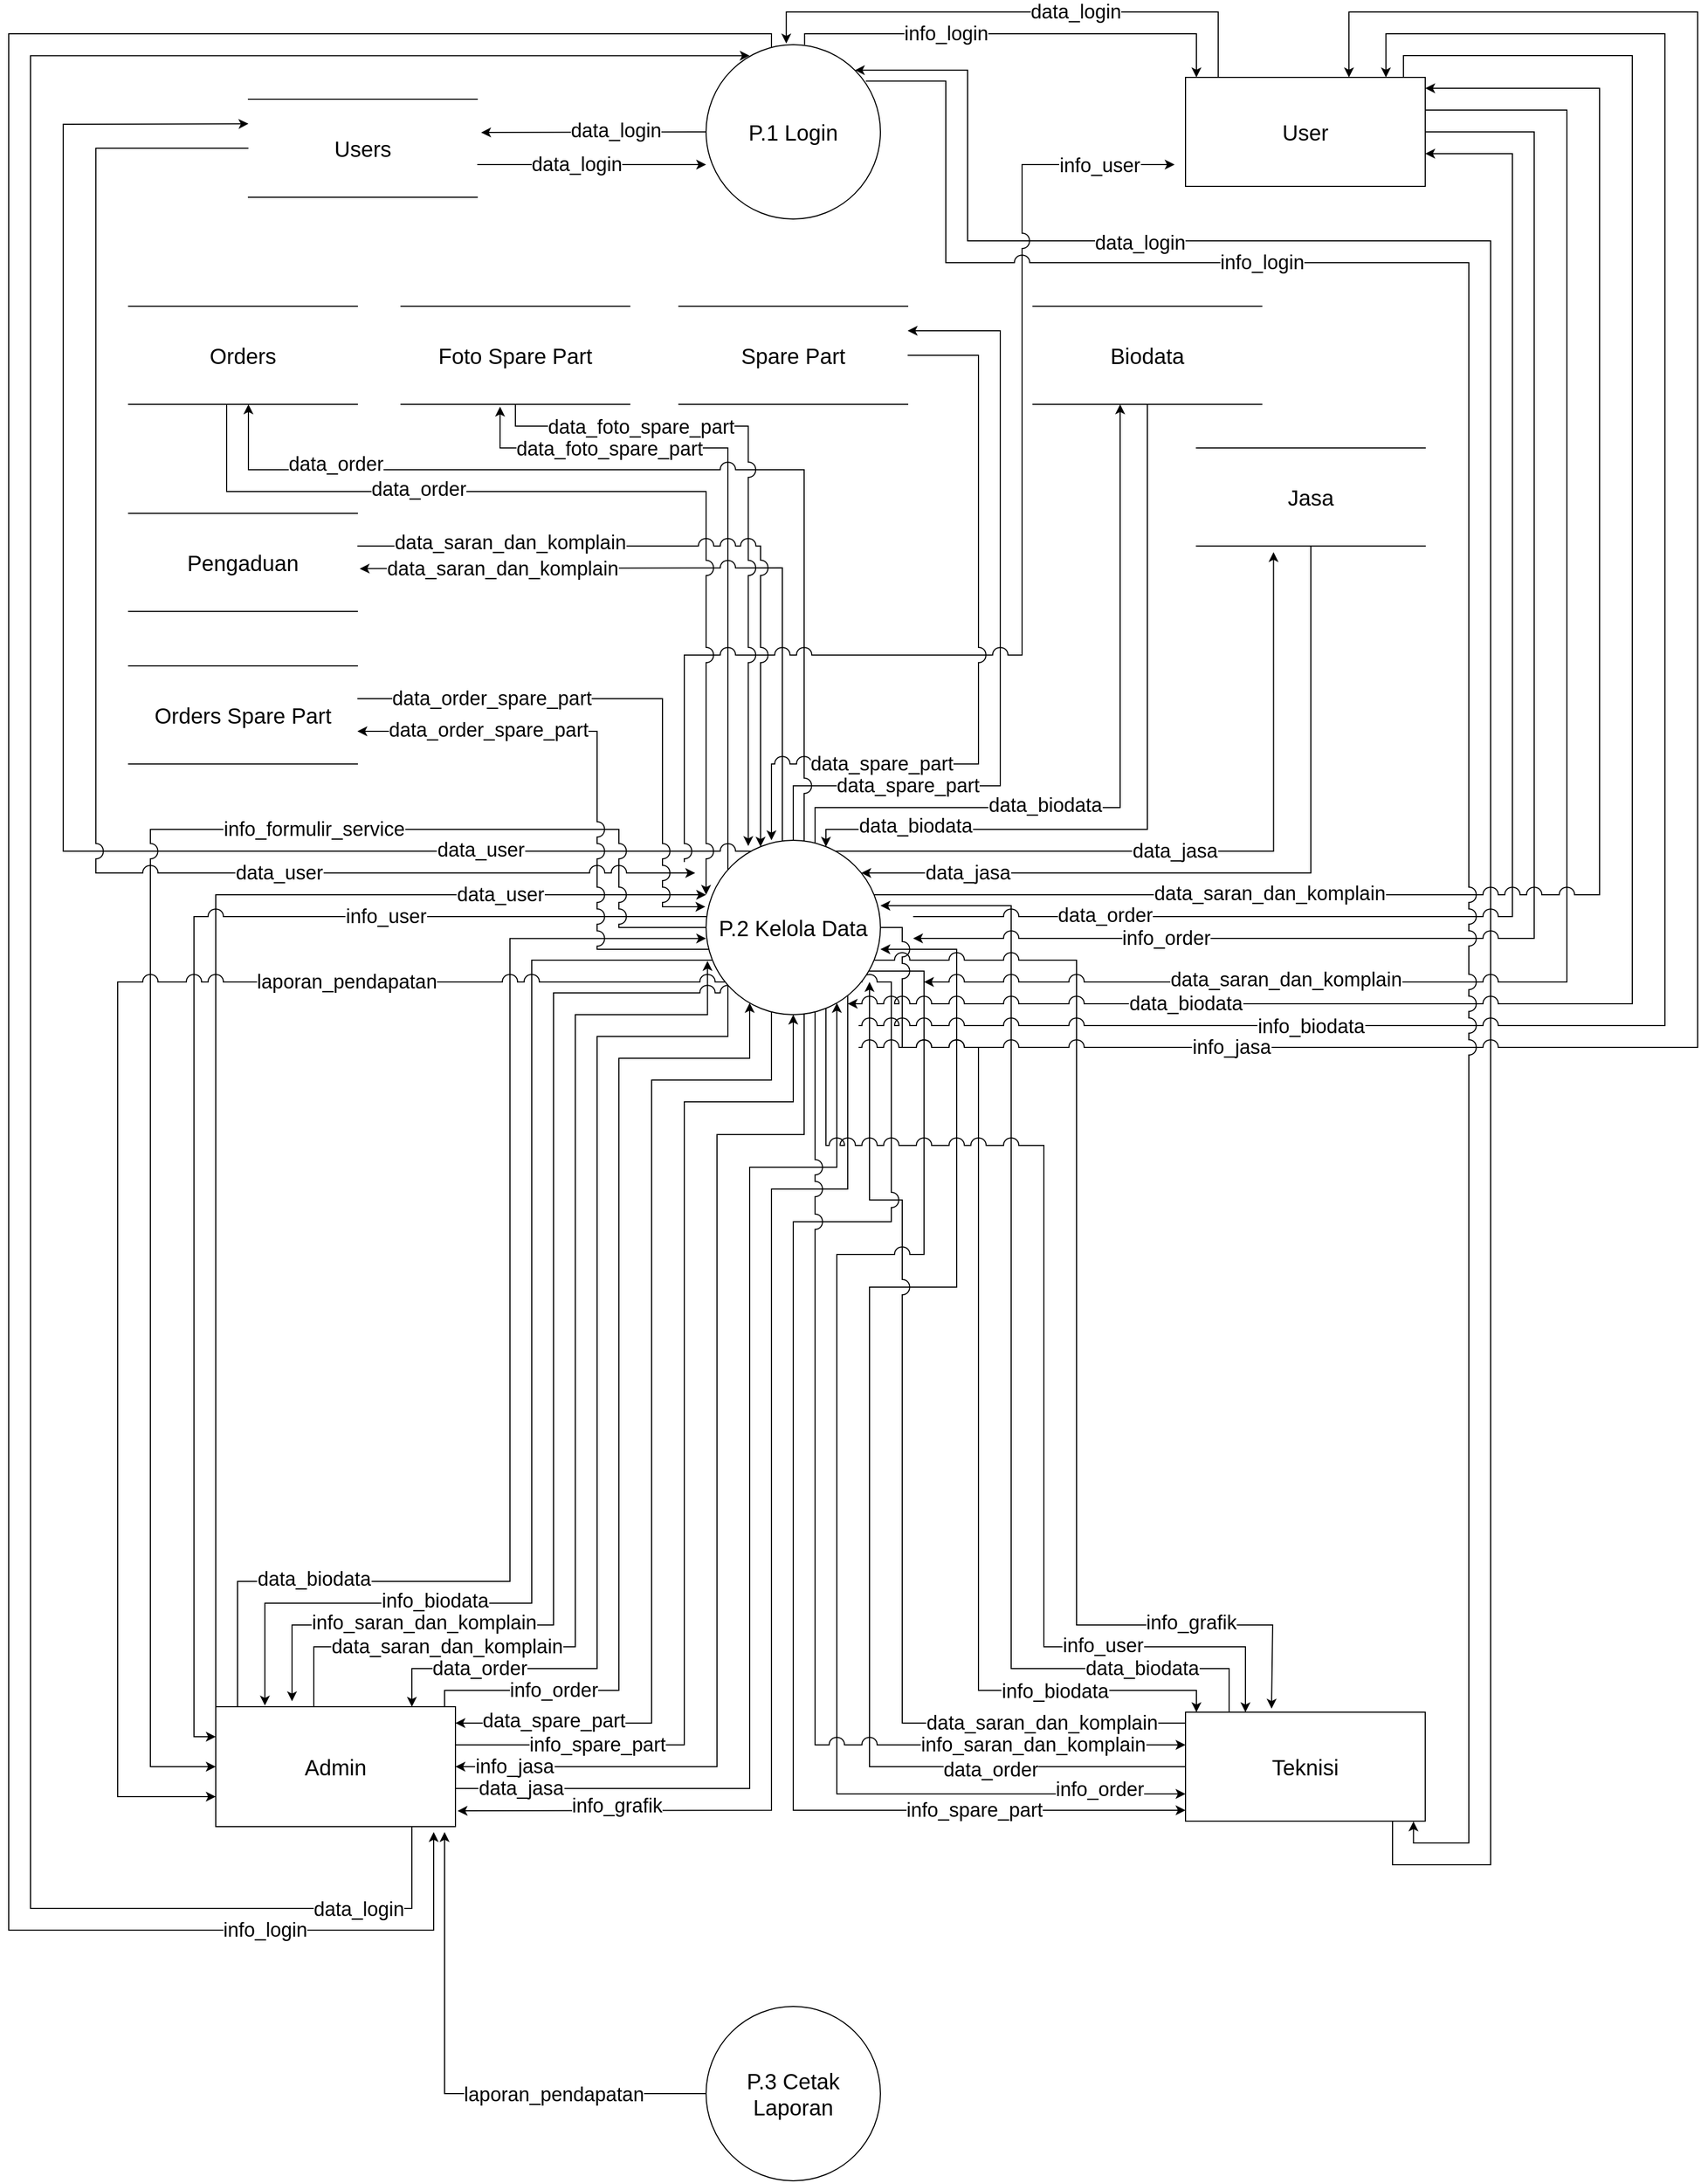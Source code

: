 <mxfile version="14.6.9" type="device"><diagram id="LpCPfl9Yp-NOhLE1TCg2" name="Page-1"><mxGraphModel dx="3695" dy="2300" grid="1" gridSize="10" guides="1" tooltips="1" connect="1" arrows="1" fold="1" page="1" pageScale="1" pageWidth="1100" pageHeight="850" math="0" shadow="0"><root><mxCell id="0"/><mxCell id="1" parent="0"/><mxCell id="sEBRvZ0tX63hVK2njbTQ-18" style="edgeStyle=orthogonalEdgeStyle;rounded=0;orthogonalLoop=1;jettySize=auto;html=1;fontSize=18;entryX=0.25;entryY=0.063;entryDx=0;entryDy=0;entryPerimeter=0;jumpStyle=arc;jumpSize=14;" parent="1" source="sEBRvZ0tX63hVK2njbTQ-1" target="sEBRvZ0tX63hVK2njbTQ-8" edge="1"><mxGeometry relative="1" as="geometry"><mxPoint x="-450" y="10.0" as="targetPoint"/><Array as="points"><mxPoint x="-410" y="1170"/><mxPoint x="-760" y="1170"/><mxPoint x="-760" y="-530"/></Array></mxGeometry></mxCell><mxCell id="sEBRvZ0tX63hVK2njbTQ-19" value="data_login" style="edgeLabel;html=1;align=center;verticalAlign=middle;resizable=0;points=[];fontSize=18;" parent="sEBRvZ0tX63hVK2njbTQ-18" vertex="1" connectable="0"><mxGeometry x="-0.872" y="1" relative="1" as="geometry"><mxPoint x="54" as="offset"/></mxGeometry></mxCell><mxCell id="sEBRvZ0tX63hVK2njbTQ-27" style="edgeStyle=orthogonalEdgeStyle;rounded=0;orthogonalLoop=1;jettySize=auto;html=1;entryX=0.5;entryY=1;entryDx=0;entryDy=0;fontSize=18;jumpStyle=arc;jumpSize=14;" parent="1" source="sEBRvZ0tX63hVK2njbTQ-1" target="sEBRvZ0tX63hVK2njbTQ-7" edge="1"><mxGeometry relative="1" as="geometry"><Array as="points"><mxPoint x="-160" y="1020"/><mxPoint x="-160" y="430"/><mxPoint x="-60" y="430"/></Array></mxGeometry></mxCell><mxCell id="sEBRvZ0tX63hVK2njbTQ-28" value="info_spare_part" style="edgeLabel;html=1;align=center;verticalAlign=middle;resizable=0;points=[];fontSize=18;" parent="sEBRvZ0tX63hVK2njbTQ-27" vertex="1" connectable="0"><mxGeometry x="-0.893" relative="1" as="geometry"><mxPoint x="77" as="offset"/></mxGeometry></mxCell><mxCell id="sEBRvZ0tX63hVK2njbTQ-48" style="edgeStyle=orthogonalEdgeStyle;rounded=0;orthogonalLoop=1;jettySize=auto;html=1;fontSize=18;jumpStyle=arc;jumpSize=14;" parent="1" source="sEBRvZ0tX63hVK2njbTQ-1" target="sEBRvZ0tX63hVK2njbTQ-7" edge="1"><mxGeometry relative="1" as="geometry"><Array as="points"><mxPoint x="-380" y="970"/><mxPoint x="-220" y="970"/><mxPoint x="-220" y="390"/><mxPoint x="-100" y="390"/></Array></mxGeometry></mxCell><mxCell id="sEBRvZ0tX63hVK2njbTQ-49" value="info_order" style="edgeLabel;html=1;align=center;verticalAlign=middle;resizable=0;points=[];fontSize=18;" parent="sEBRvZ0tX63hVK2njbTQ-48" vertex="1" connectable="0"><mxGeometry x="-0.695" y="-1" relative="1" as="geometry"><mxPoint x="-26" y="-1" as="offset"/></mxGeometry></mxCell><mxCell id="sEBRvZ0tX63hVK2njbTQ-51" style="edgeStyle=orthogonalEdgeStyle;rounded=0;orthogonalLoop=1;jettySize=auto;html=1;fontSize=18;jumpStyle=arc;jumpSize=14;" parent="1" source="sEBRvZ0tX63hVK2njbTQ-7" target="sEBRvZ0tX63hVK2njbTQ-1" edge="1"><mxGeometry relative="1" as="geometry"><Array as="points"><mxPoint x="-120" y="370"/><mxPoint x="-240" y="370"/><mxPoint x="-240" y="950"/><mxPoint x="-410" y="950"/></Array></mxGeometry></mxCell><mxCell id="sEBRvZ0tX63hVK2njbTQ-52" value="data_order" style="edgeLabel;html=1;align=center;verticalAlign=middle;resizable=0;points=[];fontSize=18;" parent="sEBRvZ0tX63hVK2njbTQ-51" vertex="1" connectable="0"><mxGeometry x="0.796" relative="1" as="geometry"><mxPoint as="offset"/></mxGeometry></mxCell><mxCell id="sEBRvZ0tX63hVK2njbTQ-58" style="edgeStyle=orthogonalEdgeStyle;rounded=0;sketch=0;jumpStyle=arc;jumpSize=14;orthogonalLoop=1;jettySize=auto;html=1;entryX=0.008;entryY=0.692;entryDx=0;entryDy=0;entryPerimeter=0;fontSize=18;strokeColor=#000000;" parent="1" source="sEBRvZ0tX63hVK2njbTQ-1" target="sEBRvZ0tX63hVK2njbTQ-7" edge="1"><mxGeometry relative="1" as="geometry"><Array as="points"><mxPoint x="-500" y="930"/><mxPoint x="-260" y="930"/><mxPoint x="-260" y="350"/><mxPoint x="-139" y="350"/></Array></mxGeometry></mxCell><mxCell id="sEBRvZ0tX63hVK2njbTQ-59" value="data_saran_dan_komplain" style="edgeLabel;html=1;align=center;verticalAlign=middle;resizable=0;points=[];fontSize=18;" parent="sEBRvZ0tX63hVK2njbTQ-58" vertex="1" connectable="0"><mxGeometry x="-0.81" y="2" relative="1" as="geometry"><mxPoint x="77" y="2" as="offset"/></mxGeometry></mxCell><mxCell id="sEBRvZ0tX63hVK2njbTQ-69" style="edgeStyle=orthogonalEdgeStyle;rounded=0;sketch=0;jumpStyle=arc;jumpSize=14;orthogonalLoop=1;jettySize=auto;html=1;fontSize=18;strokeColor=#000000;entryX=0;entryY=0.563;entryDx=0;entryDy=0;entryPerimeter=0;" parent="1" source="sEBRvZ0tX63hVK2njbTQ-1" target="sEBRvZ0tX63hVK2njbTQ-7" edge="1"><mxGeometry relative="1" as="geometry"><mxPoint x="-180" y="260" as="targetPoint"/><Array as="points"><mxPoint x="-570" y="870"/><mxPoint x="-320" y="870"/><mxPoint x="-320" y="280"/></Array></mxGeometry></mxCell><mxCell id="sEBRvZ0tX63hVK2njbTQ-70" value="data_biodata" style="edgeLabel;html=1;align=center;verticalAlign=middle;resizable=0;points=[];fontSize=18;" parent="sEBRvZ0tX63hVK2njbTQ-69" vertex="1" connectable="0"><mxGeometry x="-0.607" y="2" relative="1" as="geometry"><mxPoint x="-38" as="offset"/></mxGeometry></mxCell><mxCell id="sEBRvZ0tX63hVK2njbTQ-78" style="edgeStyle=orthogonalEdgeStyle;rounded=0;sketch=0;jumpStyle=arc;jumpSize=14;orthogonalLoop=1;jettySize=auto;html=1;fontSize=18;strokeColor=#000000;" parent="1" source="sEBRvZ0tX63hVK2njbTQ-1" edge="1"><mxGeometry relative="1" as="geometry"><mxPoint x="-140" y="240" as="targetPoint"/><Array as="points"><mxPoint x="-590" y="240"/></Array></mxGeometry></mxCell><mxCell id="sEBRvZ0tX63hVK2njbTQ-80" value="data_user" style="edgeLabel;html=1;align=center;verticalAlign=middle;resizable=0;points=[];fontSize=18;" parent="sEBRvZ0tX63hVK2njbTQ-78" vertex="1" connectable="0"><mxGeometry x="0.706" y="-3" relative="1" as="geometry"><mxPoint x="-14" y="-3" as="offset"/></mxGeometry></mxCell><mxCell id="sEBRvZ0tX63hVK2njbTQ-92" style="edgeStyle=orthogonalEdgeStyle;rounded=0;sketch=0;jumpStyle=arc;jumpSize=14;orthogonalLoop=1;jettySize=auto;html=1;fontSize=18;strokeColor=#000000;" parent="1" source="sEBRvZ0tX63hVK2njbTQ-1" target="sEBRvZ0tX63hVK2njbTQ-7" edge="1"><mxGeometry relative="1" as="geometry"><mxPoint x="10" y="370" as="targetPoint"/><Array as="points"><mxPoint x="-100" y="1060"/><mxPoint x="-100" y="490"/><mxPoint x="-20" y="490"/></Array></mxGeometry></mxCell><mxCell id="sEBRvZ0tX63hVK2njbTQ-93" value="data_jasa" style="edgeLabel;html=1;align=center;verticalAlign=middle;resizable=0;points=[];fontSize=18;" parent="sEBRvZ0tX63hVK2njbTQ-92" vertex="1" connectable="0"><mxGeometry x="-0.919" y="-4" relative="1" as="geometry"><mxPoint x="16" y="-4" as="offset"/></mxGeometry></mxCell><mxCell id="sEBRvZ0tX63hVK2njbTQ-1" value="Admin" style="rounded=0;whiteSpace=wrap;html=1;fontSize=20;" parent="1" vertex="1"><mxGeometry x="-590" y="985" width="220" height="110" as="geometry"/></mxCell><mxCell id="sEBRvZ0tX63hVK2njbTQ-20" style="edgeStyle=orthogonalEdgeStyle;rounded=0;orthogonalLoop=1;jettySize=auto;html=1;entryX=1;entryY=0;entryDx=0;entryDy=0;fontSize=18;jumpStyle=arc;jumpSize=14;" parent="1" source="sEBRvZ0tX63hVK2njbTQ-3" target="sEBRvZ0tX63hVK2njbTQ-8" edge="1"><mxGeometry relative="1" as="geometry"><Array as="points"><mxPoint x="490" y="1130"/><mxPoint x="580" y="1130"/><mxPoint x="580" y="-360"/><mxPoint x="100" y="-360"/><mxPoint x="100" y="-517"/></Array></mxGeometry></mxCell><mxCell id="sEBRvZ0tX63hVK2njbTQ-21" value="data_login" style="edgeLabel;html=1;align=center;verticalAlign=middle;resizable=0;points=[];fontSize=18;" parent="sEBRvZ0tX63hVK2njbTQ-20" vertex="1" connectable="0"><mxGeometry x="0.646" y="2" relative="1" as="geometry"><mxPoint as="offset"/></mxGeometry></mxCell><mxCell id="sEBRvZ0tX63hVK2njbTQ-111" style="edgeStyle=orthogonalEdgeStyle;rounded=0;sketch=0;jumpStyle=arc;jumpSize=14;orthogonalLoop=1;jettySize=auto;html=1;entryX=1;entryY=0.625;entryDx=0;entryDy=0;entryPerimeter=0;fontSize=18;strokeColor=#000000;" parent="1" source="sEBRvZ0tX63hVK2njbTQ-3" target="sEBRvZ0tX63hVK2njbTQ-7" edge="1"><mxGeometry relative="1" as="geometry"><Array as="points"><mxPoint x="10" y="1040"/><mxPoint x="10" y="600"/><mxPoint x="90" y="600"/><mxPoint x="90" y="290"/></Array></mxGeometry></mxCell><mxCell id="sEBRvZ0tX63hVK2njbTQ-112" value="data_order" style="edgeLabel;html=1;align=center;verticalAlign=middle;resizable=0;points=[];fontSize=18;" parent="sEBRvZ0tX63hVK2njbTQ-111" vertex="1" connectable="0"><mxGeometry x="-0.698" y="3" relative="1" as="geometry"><mxPoint as="offset"/></mxGeometry></mxCell><mxCell id="sEBRvZ0tX63hVK2njbTQ-115" style="edgeStyle=orthogonalEdgeStyle;rounded=0;sketch=0;jumpStyle=arc;jumpSize=14;orthogonalLoop=1;jettySize=auto;html=1;fontSize=18;strokeColor=#000000;" parent="1" source="sEBRvZ0tX63hVK2njbTQ-3" edge="1"><mxGeometry relative="1" as="geometry"><mxPoint x="10" y="320" as="targetPoint"/><Array as="points"><mxPoint x="40" y="1000"/><mxPoint x="40" y="520"/><mxPoint x="10" y="520"/></Array></mxGeometry></mxCell><mxCell id="sEBRvZ0tX63hVK2njbTQ-116" value="data_saran_dan_komplain" style="edgeLabel;html=1;align=center;verticalAlign=middle;resizable=0;points=[];fontSize=18;" parent="sEBRvZ0tX63hVK2njbTQ-115" vertex="1" connectable="0"><mxGeometry x="-0.582" y="-4" relative="1" as="geometry"><mxPoint x="70" y="4" as="offset"/></mxGeometry></mxCell><mxCell id="sEBRvZ0tX63hVK2njbTQ-119" style="edgeStyle=orthogonalEdgeStyle;rounded=0;sketch=0;jumpStyle=arc;jumpSize=14;orthogonalLoop=1;jettySize=auto;html=1;entryX=1;entryY=0.375;entryDx=0;entryDy=0;entryPerimeter=0;fontSize=18;strokeColor=#000000;" parent="1" source="sEBRvZ0tX63hVK2njbTQ-3" target="sEBRvZ0tX63hVK2njbTQ-7" edge="1"><mxGeometry relative="1" as="geometry"><Array as="points"><mxPoint x="340" y="950"/><mxPoint x="140" y="950"/><mxPoint x="140" y="250"/></Array></mxGeometry></mxCell><mxCell id="sEBRvZ0tX63hVK2njbTQ-120" value="data_biodata" style="edgeLabel;html=1;align=center;verticalAlign=middle;resizable=0;points=[];fontSize=18;" parent="sEBRvZ0tX63hVK2njbTQ-119" vertex="1" connectable="0"><mxGeometry x="-0.672" y="4" relative="1" as="geometry"><mxPoint x="54" y="-4" as="offset"/></mxGeometry></mxCell><mxCell id="sEBRvZ0tX63hVK2njbTQ-3" value="Teknisi" style="rounded=0;whiteSpace=wrap;html=1;fontSize=20;" parent="1" vertex="1"><mxGeometry x="300" y="990" width="220" height="100" as="geometry"/></mxCell><mxCell id="sEBRvZ0tX63hVK2njbTQ-5" style="edgeStyle=orthogonalEdgeStyle;rounded=0;orthogonalLoop=1;jettySize=auto;html=1;fontSize=16;" parent="1" source="sEBRvZ0tX63hVK2njbTQ-4" edge="1"><mxGeometry relative="1" as="geometry"><mxPoint x="-380" y="1100" as="targetPoint"/><Array as="points"><mxPoint x="-380" y="1340"/></Array></mxGeometry></mxCell><mxCell id="sEBRvZ0tX63hVK2njbTQ-16" value="laporan_pendapatan" style="edgeLabel;html=1;align=center;verticalAlign=middle;resizable=0;points=[];fontSize=18;" parent="sEBRvZ0tX63hVK2njbTQ-5" vertex="1" connectable="0"><mxGeometry x="0.327" relative="1" as="geometry"><mxPoint x="100" y="79" as="offset"/></mxGeometry></mxCell><mxCell id="sEBRvZ0tX63hVK2njbTQ-4" value="P.3 Cetak Laporan" style="ellipse;whiteSpace=wrap;html=1;aspect=fixed;fontSize=20;" parent="1" vertex="1"><mxGeometry x="-140" y="1260" width="160" height="160" as="geometry"/></mxCell><mxCell id="sEBRvZ0tX63hVK2njbTQ-29" style="edgeStyle=orthogonalEdgeStyle;rounded=0;orthogonalLoop=1;jettySize=auto;html=1;entryX=1;entryY=0.136;entryDx=0;entryDy=0;entryPerimeter=0;fontSize=18;jumpStyle=arc;jumpSize=14;" parent="1" source="sEBRvZ0tX63hVK2njbTQ-7" target="sEBRvZ0tX63hVK2njbTQ-1" edge="1"><mxGeometry relative="1" as="geometry"><Array as="points"><mxPoint x="-80" y="410"/><mxPoint x="-190" y="410"/><mxPoint x="-190" y="1000"/></Array></mxGeometry></mxCell><mxCell id="sEBRvZ0tX63hVK2njbTQ-30" value="data_spare_part" style="edgeLabel;html=1;align=center;verticalAlign=middle;resizable=0;points=[];fontSize=18;" parent="sEBRvZ0tX63hVK2njbTQ-29" vertex="1" connectable="0"><mxGeometry x="0.885" y="-2" relative="1" as="geometry"><mxPoint x="36" as="offset"/></mxGeometry></mxCell><mxCell id="sEBRvZ0tX63hVK2njbTQ-40" style="edgeStyle=orthogonalEdgeStyle;rounded=0;orthogonalLoop=1;jettySize=auto;html=1;fontSize=18;entryX=1;entryY=0.25;entryDx=0;entryDy=0;jumpStyle=arc;jumpSize=14;" parent="1" source="sEBRvZ0tX63hVK2njbTQ-7" target="sEBRvZ0tX63hVK2njbTQ-38" edge="1"><mxGeometry relative="1" as="geometry"><mxPoint x="70" y="-270" as="targetPoint"/><Array as="points"><mxPoint x="-60" y="140"/><mxPoint x="130" y="140"/><mxPoint x="130" y="-277"/></Array></mxGeometry></mxCell><mxCell id="sEBRvZ0tX63hVK2njbTQ-41" value="data_spare_part" style="edgeLabel;html=1;align=center;verticalAlign=middle;resizable=0;points=[];fontSize=18;" parent="sEBRvZ0tX63hVK2njbTQ-40" vertex="1" connectable="0"><mxGeometry x="-0.708" y="6" relative="1" as="geometry"><mxPoint x="46" y="6" as="offset"/></mxGeometry></mxCell><mxCell id="sEBRvZ0tX63hVK2njbTQ-46" style="edgeStyle=orthogonalEdgeStyle;rounded=0;orthogonalLoop=1;jettySize=auto;html=1;entryX=0.433;entryY=1.024;entryDx=0;entryDy=0;entryPerimeter=0;fontSize=18;jumpStyle=arc;jumpSize=14;" parent="1" source="sEBRvZ0tX63hVK2njbTQ-7" target="sEBRvZ0tX63hVK2njbTQ-39" edge="1"><mxGeometry relative="1" as="geometry"><Array as="points"><mxPoint x="-120" y="-170.0"/><mxPoint x="-329" y="-170.0"/></Array></mxGeometry></mxCell><mxCell id="sEBRvZ0tX63hVK2njbTQ-47" value="data_foto_spare_part" style="edgeLabel;html=1;align=center;verticalAlign=middle;resizable=0;points=[];fontSize=18;" parent="sEBRvZ0tX63hVK2njbTQ-46" vertex="1" connectable="0"><mxGeometry x="0.755" y="1" relative="1" as="geometry"><mxPoint x="60" as="offset"/></mxGeometry></mxCell><mxCell id="sEBRvZ0tX63hVK2njbTQ-54" style="edgeStyle=orthogonalEdgeStyle;rounded=0;sketch=0;orthogonalLoop=1;jettySize=auto;html=1;fontSize=18;strokeColor=#000000;jumpStyle=arc;jumpSize=14;" parent="1" source="sEBRvZ0tX63hVK2njbTQ-7" target="sEBRvZ0tX63hVK2njbTQ-53" edge="1"><mxGeometry relative="1" as="geometry"><Array as="points"><mxPoint x="-50" y="-150.0"/><mxPoint x="-560" y="-150.0"/></Array></mxGeometry></mxCell><mxCell id="sEBRvZ0tX63hVK2njbTQ-55" value="data_order" style="edgeLabel;html=1;align=center;verticalAlign=middle;resizable=0;points=[];fontSize=18;" parent="sEBRvZ0tX63hVK2njbTQ-54" vertex="1" connectable="0"><mxGeometry x="0.684" y="5" relative="1" as="geometry"><mxPoint x="-4" y="-10" as="offset"/></mxGeometry></mxCell><mxCell id="sEBRvZ0tX63hVK2njbTQ-60" style="edgeStyle=orthogonalEdgeStyle;rounded=0;sketch=0;jumpStyle=arc;jumpSize=14;orthogonalLoop=1;jettySize=auto;html=1;fontSize=18;strokeColor=#000000;" parent="1" source="sEBRvZ0tX63hVK2njbTQ-7" edge="1"><mxGeometry relative="1" as="geometry"><mxPoint x="-520" y="980" as="targetPoint"/><Array as="points"><mxPoint x="-280" y="330"/><mxPoint x="-280" y="910"/><mxPoint x="-520" y="910"/></Array></mxGeometry></mxCell><mxCell id="sEBRvZ0tX63hVK2njbTQ-61" value="info_saran_dan_komplain" style="edgeLabel;html=1;align=center;verticalAlign=middle;resizable=0;points=[];fontSize=18;" parent="sEBRvZ0tX63hVK2njbTQ-60" vertex="1" connectable="0"><mxGeometry x="0.751" y="-2" relative="1" as="geometry"><mxPoint x="59" as="offset"/></mxGeometry></mxCell><mxCell id="sEBRvZ0tX63hVK2njbTQ-65" style="edgeStyle=orthogonalEdgeStyle;rounded=0;sketch=0;jumpStyle=arc;jumpSize=14;orthogonalLoop=1;jettySize=auto;html=1;fontSize=18;strokeColor=#000000;entryX=1.01;entryY=0.565;entryDx=0;entryDy=0;entryPerimeter=0;" parent="1" source="sEBRvZ0tX63hVK2njbTQ-7" target="sEBRvZ0tX63hVK2njbTQ-62" edge="1"><mxGeometry relative="1" as="geometry"><mxPoint x="-410" y="-40.0" as="targetPoint"/><Array as="points"><mxPoint x="-70" y="-60.0"/><mxPoint x="-410" y="-60.0"/></Array></mxGeometry></mxCell><mxCell id="sEBRvZ0tX63hVK2njbTQ-66" value="data_saran_dan_komplain" style="edgeLabel;html=1;align=center;verticalAlign=middle;resizable=0;points=[];fontSize=18;" parent="sEBRvZ0tX63hVK2njbTQ-65" vertex="1" connectable="0"><mxGeometry x="0.59" y="1" relative="1" as="geometry"><mxPoint as="offset"/></mxGeometry></mxCell><mxCell id="sEBRvZ0tX63hVK2njbTQ-67" style="edgeStyle=orthogonalEdgeStyle;rounded=0;sketch=0;jumpStyle=arc;jumpSize=14;orthogonalLoop=1;jettySize=auto;html=1;entryX=0.205;entryY=-0.01;entryDx=0;entryDy=0;entryPerimeter=0;fontSize=18;strokeColor=#000000;" parent="1" source="sEBRvZ0tX63hVK2njbTQ-7" target="sEBRvZ0tX63hVK2njbTQ-1" edge="1"><mxGeometry relative="1" as="geometry"><Array as="points"><mxPoint x="-300" y="300"/><mxPoint x="-300" y="890"/><mxPoint x="-545" y="890"/></Array></mxGeometry></mxCell><mxCell id="sEBRvZ0tX63hVK2njbTQ-68" value="info_biodata" style="edgeLabel;html=1;align=center;verticalAlign=middle;resizable=0;points=[];fontSize=18;" parent="sEBRvZ0tX63hVK2njbTQ-67" vertex="1" connectable="0"><mxGeometry x="0.674" y="-2" relative="1" as="geometry"><mxPoint x="71" as="offset"/></mxGeometry></mxCell><mxCell id="sEBRvZ0tX63hVK2njbTQ-72" style="edgeStyle=orthogonalEdgeStyle;rounded=0;sketch=0;jumpStyle=arc;jumpSize=14;orthogonalLoop=1;jettySize=auto;html=1;fontSize=18;strokeColor=#000000;" parent="1" source="sEBRvZ0tX63hVK2njbTQ-7" target="sEBRvZ0tX63hVK2njbTQ-71" edge="1"><mxGeometry relative="1" as="geometry"><Array as="points"><mxPoint x="-40" y="160"/><mxPoint x="240" y="160"/></Array></mxGeometry></mxCell><mxCell id="sEBRvZ0tX63hVK2njbTQ-73" value="data_biodata" style="edgeLabel;html=1;align=center;verticalAlign=middle;resizable=0;points=[];fontSize=18;" parent="sEBRvZ0tX63hVK2njbTQ-72" vertex="1" connectable="0"><mxGeometry x="-0.397" y="2" relative="1" as="geometry"><mxPoint x="37" as="offset"/></mxGeometry></mxCell><mxCell id="sEBRvZ0tX63hVK2njbTQ-76" style="edgeStyle=orthogonalEdgeStyle;rounded=0;sketch=0;jumpStyle=arc;jumpSize=14;orthogonalLoop=1;jettySize=auto;html=1;entryX=0;entryY=0.25;entryDx=0;entryDy=0;fontSize=18;strokeColor=#000000;" parent="1" source="sEBRvZ0tX63hVK2njbTQ-7" target="sEBRvZ0tX63hVK2njbTQ-1" edge="1"><mxGeometry relative="1" as="geometry"><Array as="points"><mxPoint x="-610" y="260"/><mxPoint x="-610" y="1013"/></Array></mxGeometry></mxCell><mxCell id="sEBRvZ0tX63hVK2njbTQ-77" value="info_user" style="edgeLabel;html=1;align=center;verticalAlign=middle;resizable=0;points=[];fontSize=18;" parent="sEBRvZ0tX63hVK2njbTQ-76" vertex="1" connectable="0"><mxGeometry x="-0.525" relative="1" as="geometry"><mxPoint as="offset"/></mxGeometry></mxCell><mxCell id="sEBRvZ0tX63hVK2njbTQ-83" style="edgeStyle=orthogonalEdgeStyle;rounded=0;sketch=0;jumpStyle=arc;jumpSize=14;orthogonalLoop=1;jettySize=auto;html=1;entryX=0;entryY=0.25;entryDx=0;entryDy=0;fontSize=18;strokeColor=#000000;" parent="1" source="sEBRvZ0tX63hVK2njbTQ-7" target="sEBRvZ0tX63hVK2njbTQ-32" edge="1"><mxGeometry relative="1" as="geometry"><Array as="points"><mxPoint x="-730" y="200"/><mxPoint x="-730" y="-467"/><mxPoint x="-580" y="-467"/></Array></mxGeometry></mxCell><mxCell id="sEBRvZ0tX63hVK2njbTQ-84" value="data_user" style="edgeLabel;html=1;align=center;verticalAlign=middle;resizable=0;points=[];fontSize=18;" parent="sEBRvZ0tX63hVK2njbTQ-83" vertex="1" connectable="0"><mxGeometry x="-0.661" y="-1" relative="1" as="geometry"><mxPoint as="offset"/></mxGeometry></mxCell><mxCell id="sEBRvZ0tX63hVK2njbTQ-86" value="data_jasa" style="edgeStyle=orthogonalEdgeStyle;rounded=0;sketch=0;jumpStyle=arc;jumpSize=14;orthogonalLoop=1;jettySize=auto;html=1;entryX=0.337;entryY=1.062;entryDx=0;entryDy=0;entryPerimeter=0;fontSize=18;strokeColor=#000000;" parent="1" source="sEBRvZ0tX63hVK2njbTQ-7" target="sEBRvZ0tX63hVK2njbTQ-85" edge="1"><mxGeometry x="-0.08" relative="1" as="geometry"><Array as="points"><mxPoint x="381" y="200"/></Array><mxPoint as="offset"/></mxGeometry></mxCell><mxCell id="sEBRvZ0tX63hVK2njbTQ-90" style="edgeStyle=orthogonalEdgeStyle;rounded=0;sketch=0;jumpStyle=arc;jumpSize=14;orthogonalLoop=1;jettySize=auto;html=1;entryX=1;entryY=0.5;entryDx=0;entryDy=0;fontSize=18;strokeColor=#000000;" parent="1" source="sEBRvZ0tX63hVK2njbTQ-7" target="sEBRvZ0tX63hVK2njbTQ-1" edge="1"><mxGeometry relative="1" as="geometry"><Array as="points"><mxPoint x="-50" y="460"/><mxPoint x="-130" y="460"/><mxPoint x="-130" y="1040"/></Array></mxGeometry></mxCell><mxCell id="sEBRvZ0tX63hVK2njbTQ-94" value="info_jasa" style="edgeLabel;html=1;align=center;verticalAlign=middle;resizable=0;points=[];fontSize=18;" parent="sEBRvZ0tX63hVK2njbTQ-90" vertex="1" connectable="0"><mxGeometry x="0.817" y="-1" relative="1" as="geometry"><mxPoint x="-39" y="1" as="offset"/></mxGeometry></mxCell><mxCell id="sEBRvZ0tX63hVK2njbTQ-95" style="edgeStyle=orthogonalEdgeStyle;rounded=0;sketch=0;jumpStyle=arc;jumpSize=14;orthogonalLoop=1;jettySize=auto;html=1;fontSize=18;strokeColor=#000000;entryX=1.009;entryY=0.869;entryDx=0;entryDy=0;entryPerimeter=0;" parent="1" source="sEBRvZ0tX63hVK2njbTQ-7" target="sEBRvZ0tX63hVK2njbTQ-1" edge="1"><mxGeometry relative="1" as="geometry"><mxPoint x="-320" y="1100" as="targetPoint"/><Array as="points"><mxPoint x="-10" y="510"/><mxPoint x="-80" y="510"/><mxPoint x="-80" y="1080"/><mxPoint x="-320" y="1080"/></Array></mxGeometry></mxCell><mxCell id="sEBRvZ0tX63hVK2njbTQ-96" value="info_grafik" style="edgeLabel;html=1;align=center;verticalAlign=middle;resizable=0;points=[];fontSize=18;" parent="sEBRvZ0tX63hVK2njbTQ-95" vertex="1" connectable="0"><mxGeometry x="0.783" y="-4" relative="1" as="geometry"><mxPoint x="26" as="offset"/></mxGeometry></mxCell><mxCell id="sEBRvZ0tX63hVK2njbTQ-97" style="edgeStyle=orthogonalEdgeStyle;rounded=0;sketch=0;jumpStyle=arc;jumpSize=14;orthogonalLoop=1;jettySize=auto;html=1;entryX=0;entryY=0.5;entryDx=0;entryDy=0;fontSize=18;strokeColor=#000000;" parent="1" source="sEBRvZ0tX63hVK2njbTQ-7" target="sEBRvZ0tX63hVK2njbTQ-1" edge="1"><mxGeometry relative="1" as="geometry"><Array as="points"><mxPoint x="-220" y="270"/><mxPoint x="-220" y="180"/><mxPoint x="-650" y="180"/><mxPoint x="-650" y="1040"/></Array></mxGeometry></mxCell><mxCell id="sEBRvZ0tX63hVK2njbTQ-98" value="info_formulir_service" style="edgeLabel;html=1;align=center;verticalAlign=middle;resizable=0;points=[];fontSize=18;" parent="sEBRvZ0tX63hVK2njbTQ-97" vertex="1" connectable="0"><mxGeometry x="-0.429" y="4" relative="1" as="geometry"><mxPoint x="-16" y="-4" as="offset"/></mxGeometry></mxCell><mxCell id="sEBRvZ0tX63hVK2njbTQ-99" style="edgeStyle=orthogonalEdgeStyle;rounded=0;sketch=0;jumpStyle=arc;jumpSize=14;orthogonalLoop=1;jettySize=auto;html=1;entryX=0;entryY=0.75;entryDx=0;entryDy=0;fontSize=18;strokeColor=#000000;" parent="1" source="sEBRvZ0tX63hVK2njbTQ-7" target="sEBRvZ0tX63hVK2njbTQ-1" edge="1"><mxGeometry relative="1" as="geometry"><Array as="points"><mxPoint x="-680" y="320"/><mxPoint x="-680" y="1068"/></Array></mxGeometry></mxCell><mxCell id="sEBRvZ0tX63hVK2njbTQ-100" value="laporan_pendapatan" style="edgeLabel;html=1;align=center;verticalAlign=middle;resizable=0;points=[];fontSize=18;" parent="sEBRvZ0tX63hVK2njbTQ-99" vertex="1" connectable="0"><mxGeometry x="-0.431" y="2" relative="1" as="geometry"><mxPoint x="49" y="-2" as="offset"/></mxGeometry></mxCell><mxCell id="sEBRvZ0tX63hVK2njbTQ-104" style="edgeStyle=orthogonalEdgeStyle;rounded=0;sketch=0;jumpStyle=arc;jumpSize=14;orthogonalLoop=1;jettySize=auto;html=1;fontSize=18;strokeColor=#000000;" parent="1" source="sEBRvZ0tX63hVK2njbTQ-7" target="sEBRvZ0tX63hVK2njbTQ-101" edge="1"><mxGeometry relative="1" as="geometry"><Array as="points"><mxPoint x="-240" y="290"/><mxPoint x="-240" y="90.0"/></Array></mxGeometry></mxCell><mxCell id="sEBRvZ0tX63hVK2njbTQ-105" value="data_order_spare_part" style="edgeLabel;html=1;align=center;verticalAlign=middle;resizable=0;points=[];fontSize=18;" parent="sEBRvZ0tX63hVK2njbTQ-104" vertex="1" connectable="0"><mxGeometry x="0.717" y="-1" relative="1" as="geometry"><mxPoint x="46" as="offset"/></mxGeometry></mxCell><mxCell id="sEBRvZ0tX63hVK2njbTQ-106" style="edgeStyle=orthogonalEdgeStyle;rounded=0;sketch=0;jumpStyle=arc;jumpSize=14;orthogonalLoop=1;jettySize=auto;html=1;fontSize=18;strokeColor=#000000;" parent="1" source="sEBRvZ0tX63hVK2njbTQ-7" edge="1"><mxGeometry relative="1" as="geometry"><mxPoint x="300" y="1080" as="targetPoint"/><Array as="points"><mxPoint x="30" y="320"/><mxPoint x="30" y="540"/><mxPoint x="-60" y="540"/><mxPoint x="-60" y="1080"/></Array></mxGeometry></mxCell><mxCell id="sEBRvZ0tX63hVK2njbTQ-107" value="info_spare_part" style="edgeLabel;html=1;align=center;verticalAlign=middle;resizable=0;points=[];fontSize=18;" parent="sEBRvZ0tX63hVK2njbTQ-106" vertex="1" connectable="0"><mxGeometry x="0.608" y="-4" relative="1" as="geometry"><mxPoint x="48" y="-4" as="offset"/></mxGeometry></mxCell><mxCell id="sEBRvZ0tX63hVK2njbTQ-109" style="edgeStyle=orthogonalEdgeStyle;rounded=0;sketch=0;jumpStyle=arc;jumpSize=14;orthogonalLoop=1;jettySize=auto;html=1;entryX=0;entryY=0.75;entryDx=0;entryDy=0;fontSize=18;strokeColor=#000000;" parent="1" source="sEBRvZ0tX63hVK2njbTQ-7" target="sEBRvZ0tX63hVK2njbTQ-3" edge="1"><mxGeometry relative="1" as="geometry"><Array as="points"><mxPoint x="60" y="310"/><mxPoint x="60" y="570"/><mxPoint x="-20" y="570"/><mxPoint x="-20" y="1065"/></Array></mxGeometry></mxCell><mxCell id="sEBRvZ0tX63hVK2njbTQ-110" value="info_order" style="edgeLabel;html=1;align=center;verticalAlign=middle;resizable=0;points=[];fontSize=18;" parent="sEBRvZ0tX63hVK2njbTQ-109" vertex="1" connectable="0"><mxGeometry x="0.578" y="4" relative="1" as="geometry"><mxPoint x="175" as="offset"/></mxGeometry></mxCell><mxCell id="sEBRvZ0tX63hVK2njbTQ-113" style="edgeStyle=orthogonalEdgeStyle;rounded=0;sketch=0;jumpStyle=arc;jumpSize=14;orthogonalLoop=1;jettySize=auto;html=1;fontSize=18;strokeColor=#000000;entryX=0;entryY=0.3;entryDx=0;entryDy=0;entryPerimeter=0;" parent="1" source="sEBRvZ0tX63hVK2njbTQ-7" target="sEBRvZ0tX63hVK2njbTQ-3" edge="1"><mxGeometry relative="1" as="geometry"><mxPoint x="260" y="990" as="targetPoint"/><Array as="points"><mxPoint x="-40" y="1020"/></Array></mxGeometry></mxCell><mxCell id="sEBRvZ0tX63hVK2njbTQ-114" value="info_saran_dan_komplain" style="edgeLabel;html=1;align=center;verticalAlign=middle;resizable=0;points=[];fontSize=18;" parent="sEBRvZ0tX63hVK2njbTQ-113" vertex="1" connectable="0"><mxGeometry x="0.5" relative="1" as="geometry"><mxPoint x="113" as="offset"/></mxGeometry></mxCell><mxCell id="sEBRvZ0tX63hVK2njbTQ-117" style="edgeStyle=orthogonalEdgeStyle;rounded=0;sketch=0;jumpStyle=arc;jumpSize=14;orthogonalLoop=1;jettySize=auto;html=1;fontSize=18;strokeColor=#000000;" parent="1" source="sEBRvZ0tX63hVK2njbTQ-7" target="sEBRvZ0tX63hVK2njbTQ-3" edge="1"><mxGeometry relative="1" as="geometry"><Array as="points"><mxPoint x="40" y="270"/><mxPoint x="40" y="380"/><mxPoint x="110" y="380"/><mxPoint x="110" y="970"/><mxPoint x="310" y="970"/></Array></mxGeometry></mxCell><mxCell id="sEBRvZ0tX63hVK2njbTQ-118" value="info_biodata" style="edgeLabel;html=1;align=center;verticalAlign=middle;resizable=0;points=[];fontSize=18;" parent="sEBRvZ0tX63hVK2njbTQ-117" vertex="1" connectable="0"><mxGeometry x="0.615" y="-1" relative="1" as="geometry"><mxPoint x="44" as="offset"/></mxGeometry></mxCell><mxCell id="sEBRvZ0tX63hVK2njbTQ-121" style="edgeStyle=orthogonalEdgeStyle;rounded=0;sketch=0;jumpStyle=arc;jumpSize=14;orthogonalLoop=1;jettySize=auto;html=1;entryX=0.25;entryY=0;entryDx=0;entryDy=0;fontSize=18;strokeColor=#000000;" parent="1" source="sEBRvZ0tX63hVK2njbTQ-7" target="sEBRvZ0tX63hVK2njbTQ-3" edge="1"><mxGeometry relative="1" as="geometry"><Array as="points"><mxPoint x="-30" y="470"/><mxPoint x="170" y="470"/><mxPoint x="170" y="930"/><mxPoint x="355" y="930"/></Array></mxGeometry></mxCell><mxCell id="sEBRvZ0tX63hVK2njbTQ-122" value="info_user" style="edgeLabel;html=1;align=center;verticalAlign=middle;resizable=0;points=[];fontSize=18;" parent="sEBRvZ0tX63hVK2njbTQ-121" vertex="1" connectable="0"><mxGeometry x="0.631" y="1" relative="1" as="geometry"><mxPoint x="-1" as="offset"/></mxGeometry></mxCell><mxCell id="sEBRvZ0tX63hVK2njbTQ-125" style="edgeStyle=orthogonalEdgeStyle;rounded=0;sketch=0;jumpStyle=arc;jumpSize=14;orthogonalLoop=1;jettySize=auto;html=1;fontSize=18;strokeColor=#000000;entryX=0.361;entryY=-0.032;entryDx=0;entryDy=0;entryPerimeter=0;" parent="1" source="sEBRvZ0tX63hVK2njbTQ-7" target="sEBRvZ0tX63hVK2njbTQ-3" edge="1"><mxGeometry relative="1" as="geometry"><mxPoint x="420" y="940" as="targetPoint"/><Array as="points"><mxPoint x="200" y="300"/><mxPoint x="200" y="910"/><mxPoint x="380" y="910"/><mxPoint x="380" y="960"/><mxPoint x="379" y="960"/><mxPoint x="379" y="987"/></Array></mxGeometry></mxCell><mxCell id="sEBRvZ0tX63hVK2njbTQ-126" value="info_grafik" style="edgeLabel;html=1;align=center;verticalAlign=middle;resizable=0;points=[];fontSize=18;" parent="sEBRvZ0tX63hVK2njbTQ-125" vertex="1" connectable="0"><mxGeometry x="0.58" y="2" relative="1" as="geometry"><mxPoint x="68" as="offset"/></mxGeometry></mxCell><mxCell id="sEBRvZ0tX63hVK2njbTQ-138" style="edgeStyle=orthogonalEdgeStyle;rounded=0;sketch=0;jumpStyle=arc;jumpSize=14;orthogonalLoop=1;jettySize=auto;html=1;entryX=0.836;entryY=0;entryDx=0;entryDy=0;entryPerimeter=0;fontSize=18;strokeColor=#000000;" parent="1" target="sEBRvZ0tX63hVK2njbTQ-10" edge="1"><mxGeometry relative="1" as="geometry"><mxPoint y="360" as="sourcePoint"/><Array as="points"><mxPoint x="30" y="360"/><mxPoint x="740" y="360"/><mxPoint x="740" y="-550"/><mxPoint x="484" y="-550"/></Array></mxGeometry></mxCell><mxCell id="sEBRvZ0tX63hVK2njbTQ-139" value="info_biodata" style="edgeLabel;html=1;align=center;verticalAlign=middle;resizable=0;points=[];fontSize=18;" parent="sEBRvZ0tX63hVK2njbTQ-138" vertex="1" connectable="0"><mxGeometry x="-0.632" y="-1" relative="1" as="geometry"><mxPoint x="57" as="offset"/></mxGeometry></mxCell><mxCell id="sEBRvZ0tX63hVK2njbTQ-140" style="edgeStyle=orthogonalEdgeStyle;rounded=0;sketch=0;jumpStyle=arc;jumpSize=14;orthogonalLoop=1;jettySize=auto;html=1;fontSize=18;strokeColor=#000000;" parent="1" edge="1"><mxGeometry relative="1" as="geometry"><mxPoint x="-160" y="210" as="sourcePoint"/><mxPoint x="290" y="-430" as="targetPoint"/><Array as="points"><mxPoint x="-160" y="20.0"/><mxPoint x="150" y="20.0"/><mxPoint x="150" y="-430"/><mxPoint x="250" y="-430"/></Array></mxGeometry></mxCell><mxCell id="sEBRvZ0tX63hVK2njbTQ-141" value="info_user" style="edgeLabel;html=1;align=center;verticalAlign=middle;resizable=0;points=[];fontSize=18;" parent="sEBRvZ0tX63hVK2njbTQ-140" vertex="1" connectable="0"><mxGeometry x="0.808" y="-1" relative="1" as="geometry"><mxPoint x="35" as="offset"/></mxGeometry></mxCell><mxCell id="sEBRvZ0tX63hVK2njbTQ-7" value="P.2 Kelola Data" style="ellipse;whiteSpace=wrap;html=1;aspect=fixed;fontSize=20;" parent="1" vertex="1"><mxGeometry x="-140" y="190" width="160" height="160" as="geometry"/></mxCell><mxCell id="sEBRvZ0tX63hVK2njbTQ-15" style="edgeStyle=orthogonalEdgeStyle;rounded=0;orthogonalLoop=1;jettySize=auto;html=1;fontSize=18;jumpStyle=arc;jumpSize=14;" parent="1" source="sEBRvZ0tX63hVK2njbTQ-8" edge="1"><mxGeometry relative="1" as="geometry"><mxPoint x="-390" y="1100" as="targetPoint"/><Array as="points"><mxPoint x="-80" y="-550"/><mxPoint x="-780" y="-550"/><mxPoint x="-780" y="1190"/><mxPoint x="-390" y="1190"/></Array></mxGeometry></mxCell><mxCell id="sEBRvZ0tX63hVK2njbTQ-17" value="info_login" style="edgeLabel;html=1;align=center;verticalAlign=middle;resizable=0;points=[];fontSize=18;" parent="sEBRvZ0tX63hVK2njbTQ-15" vertex="1" connectable="0"><mxGeometry x="0.818" y="-9" relative="1" as="geometry"><mxPoint x="22" y="-9" as="offset"/></mxGeometry></mxCell><mxCell id="sEBRvZ0tX63hVK2njbTQ-34" style="edgeStyle=orthogonalEdgeStyle;rounded=0;orthogonalLoop=1;jettySize=auto;html=1;entryX=1.017;entryY=0.34;entryDx=0;entryDy=0;entryPerimeter=0;fontSize=20;jumpStyle=arc;jumpSize=14;" parent="1" source="sEBRvZ0tX63hVK2njbTQ-8" target="sEBRvZ0tX63hVK2njbTQ-32" edge="1"><mxGeometry relative="1" as="geometry"/></mxCell><mxCell id="sEBRvZ0tX63hVK2njbTQ-35" value="data_login" style="edgeLabel;html=1;align=center;verticalAlign=middle;resizable=0;points=[];fontSize=18;" parent="sEBRvZ0tX63hVK2njbTQ-34" vertex="1" connectable="0"><mxGeometry x="-0.196" y="-1" relative="1" as="geometry"><mxPoint as="offset"/></mxGeometry></mxCell><mxCell id="sEBRvZ0tX63hVK2njbTQ-8" value="P.1 Login" style="ellipse;whiteSpace=wrap;html=1;aspect=fixed;fontSize=20;" parent="1" vertex="1"><mxGeometry x="-140" y="-540" width="160" height="160" as="geometry"/></mxCell><mxCell id="sEBRvZ0tX63hVK2njbTQ-11" style="edgeStyle=orthogonalEdgeStyle;rounded=0;orthogonalLoop=1;jettySize=auto;html=1;fontSize=16;exitX=0.565;exitY=0.001;exitDx=0;exitDy=0;exitPerimeter=0;jumpStyle=arc;jumpSize=14;" parent="1" source="sEBRvZ0tX63hVK2njbTQ-8" target="sEBRvZ0tX63hVK2njbTQ-10" edge="1"><mxGeometry relative="1" as="geometry"><mxPoint x="50" y="-520" as="sourcePoint"/><Array as="points"><mxPoint x="-50" y="-550"/><mxPoint x="310" y="-550"/></Array></mxGeometry></mxCell><mxCell id="sEBRvZ0tX63hVK2njbTQ-12" value="info_login" style="edgeLabel;html=1;align=center;verticalAlign=middle;resizable=0;points=[];fontSize=18;" parent="sEBRvZ0tX63hVK2njbTQ-11" vertex="1" connectable="0"><mxGeometry x="0.269" y="-2" relative="1" as="geometry"><mxPoint x="-120" y="-2" as="offset"/></mxGeometry></mxCell><mxCell id="sEBRvZ0tX63hVK2njbTQ-13" style="edgeStyle=orthogonalEdgeStyle;rounded=0;orthogonalLoop=1;jettySize=auto;html=1;fontSize=18;entryX=0.46;entryY=-0.007;entryDx=0;entryDy=0;entryPerimeter=0;jumpStyle=arc;jumpSize=14;" parent="1" source="sEBRvZ0tX63hVK2njbTQ-10" target="sEBRvZ0tX63hVK2njbTQ-8" edge="1"><mxGeometry relative="1" as="geometry"><mxPoint x="-20" y="-550" as="targetPoint"/><Array as="points"><mxPoint x="330" y="-570"/><mxPoint x="-66" y="-570"/></Array></mxGeometry></mxCell><mxCell id="sEBRvZ0tX63hVK2njbTQ-14" value="data_login" style="edgeLabel;html=1;align=center;verticalAlign=middle;resizable=0;points=[];fontSize=18;" parent="sEBRvZ0tX63hVK2njbTQ-13" vertex="1" connectable="0"><mxGeometry x="0.384" y="-1" relative="1" as="geometry"><mxPoint x="145" y="1" as="offset"/></mxGeometry></mxCell><mxCell id="sEBRvZ0tX63hVK2njbTQ-127" style="edgeStyle=orthogonalEdgeStyle;rounded=0;sketch=0;jumpStyle=arc;jumpSize=14;orthogonalLoop=1;jettySize=auto;html=1;fontSize=18;strokeColor=#000000;" parent="1" source="sEBRvZ0tX63hVK2njbTQ-10" edge="1"><mxGeometry relative="1" as="geometry"><mxPoint x="50" y="280" as="targetPoint"/><Array as="points"><mxPoint x="620" y="-460"/><mxPoint x="620" y="280"/><mxPoint x="60" y="280"/></Array></mxGeometry></mxCell><mxCell id="sEBRvZ0tX63hVK2njbTQ-128" value="info_order" style="edgeLabel;html=1;align=center;verticalAlign=middle;resizable=0;points=[];fontSize=18;" parent="sEBRvZ0tX63hVK2njbTQ-127" vertex="1" connectable="0"><mxGeometry x="0.739" y="1" relative="1" as="geometry"><mxPoint x="48" y="-1" as="offset"/></mxGeometry></mxCell><mxCell id="sEBRvZ0tX63hVK2njbTQ-129" style="edgeStyle=orthogonalEdgeStyle;rounded=0;sketch=0;jumpStyle=arc;jumpSize=14;orthogonalLoop=1;jettySize=auto;html=1;fontSize=18;strokeColor=#000000;" parent="1" target="sEBRvZ0tX63hVK2njbTQ-10" edge="1"><mxGeometry relative="1" as="geometry"><mxPoint x="50" y="260" as="sourcePoint"/><Array as="points"><mxPoint x="50" y="260"/><mxPoint x="600" y="260"/><mxPoint x="600" y="-440"/></Array></mxGeometry></mxCell><mxCell id="sEBRvZ0tX63hVK2njbTQ-130" value="data_order" style="edgeLabel;html=1;align=center;verticalAlign=middle;resizable=0;points=[];fontSize=18;" parent="sEBRvZ0tX63hVK2njbTQ-129" vertex="1" connectable="0"><mxGeometry x="-0.736" y="1" relative="1" as="geometry"><mxPoint as="offset"/></mxGeometry></mxCell><mxCell id="sEBRvZ0tX63hVK2njbTQ-131" style="edgeStyle=orthogonalEdgeStyle;rounded=0;sketch=0;jumpStyle=arc;jumpSize=14;orthogonalLoop=1;jettySize=auto;html=1;fontSize=18;strokeColor=#000000;" parent="1" source="sEBRvZ0tX63hVK2njbTQ-10" edge="1"><mxGeometry relative="1" as="geometry"><mxPoint x="60" y="320" as="targetPoint"/><Array as="points"><mxPoint x="650" y="-480"/><mxPoint x="650" y="320"/></Array></mxGeometry></mxCell><mxCell id="sEBRvZ0tX63hVK2njbTQ-132" value="data_saran_dan_komplain" style="edgeLabel;html=1;align=center;verticalAlign=middle;resizable=0;points=[];fontSize=18;" parent="sEBRvZ0tX63hVK2njbTQ-131" vertex="1" connectable="0"><mxGeometry x="0.564" y="-2" relative="1" as="geometry"><mxPoint as="offset"/></mxGeometry></mxCell><mxCell id="sEBRvZ0tX63hVK2njbTQ-133" style="edgeStyle=orthogonalEdgeStyle;rounded=0;sketch=0;jumpStyle=arc;jumpSize=14;orthogonalLoop=1;jettySize=auto;html=1;fontSize=18;strokeColor=#000000;" parent="1" source="sEBRvZ0tX63hVK2njbTQ-7" target="sEBRvZ0tX63hVK2njbTQ-10" edge="1"><mxGeometry relative="1" as="geometry"><Array as="points"><mxPoint x="680" y="240"/><mxPoint x="680" y="-500"/></Array></mxGeometry></mxCell><mxCell id="sEBRvZ0tX63hVK2njbTQ-134" value="data_saran_dan_komplain" style="edgeLabel;html=1;align=center;verticalAlign=middle;resizable=0;points=[];fontSize=18;" parent="sEBRvZ0tX63hVK2njbTQ-133" vertex="1" connectable="0"><mxGeometry x="-0.537" y="1" relative="1" as="geometry"><mxPoint as="offset"/></mxGeometry></mxCell><mxCell id="sEBRvZ0tX63hVK2njbTQ-135" style="edgeStyle=orthogonalEdgeStyle;rounded=0;sketch=0;jumpStyle=arc;jumpSize=14;orthogonalLoop=1;jettySize=auto;html=1;fontSize=18;strokeColor=#000000;" parent="1" source="sEBRvZ0tX63hVK2njbTQ-10" edge="1"><mxGeometry relative="1" as="geometry"><mxPoint x="-10" y="340" as="targetPoint"/><Array as="points"><mxPoint x="500" y="-530"/><mxPoint x="710" y="-530"/><mxPoint x="710" y="340"/></Array></mxGeometry></mxCell><mxCell id="sEBRvZ0tX63hVK2njbTQ-136" value="data_biodata" style="edgeLabel;html=1;align=center;verticalAlign=middle;resizable=0;points=[];fontSize=18;" parent="sEBRvZ0tX63hVK2njbTQ-135" vertex="1" connectable="0"><mxGeometry x="0.765" y="-3" relative="1" as="geometry"><mxPoint x="96" y="3" as="offset"/></mxGeometry></mxCell><mxCell id="sEBRvZ0tX63hVK2njbTQ-143" style="edgeStyle=orthogonalEdgeStyle;rounded=0;sketch=0;jumpStyle=arc;jumpSize=14;orthogonalLoop=1;jettySize=auto;html=1;fontSize=18;strokeColor=#000000;" parent="1" target="sEBRvZ0tX63hVK2njbTQ-10" edge="1"><mxGeometry relative="1" as="geometry"><mxPoint y="380" as="sourcePoint"/><Array as="points"><mxPoint x="770" y="380"/><mxPoint x="770" y="-570"/><mxPoint x="450" y="-570"/></Array></mxGeometry></mxCell><mxCell id="sEBRvZ0tX63hVK2njbTQ-144" value="info_jasa" style="edgeLabel;html=1;align=center;verticalAlign=middle;resizable=0;points=[];fontSize=18;" parent="sEBRvZ0tX63hVK2njbTQ-143" vertex="1" connectable="0"><mxGeometry x="-0.683" y="-4" relative="1" as="geometry"><mxPoint x="9" y="-4" as="offset"/></mxGeometry></mxCell><mxCell id="sEBRvZ0tX63hVK2njbTQ-10" value="User" style="rounded=0;whiteSpace=wrap;html=1;fontSize=20;" parent="1" vertex="1"><mxGeometry x="300" y="-510" width="220" height="100" as="geometry"/></mxCell><mxCell id="sEBRvZ0tX63hVK2njbTQ-22" style="edgeStyle=orthogonalEdgeStyle;rounded=0;orthogonalLoop=1;jettySize=auto;html=1;entryX=0.951;entryY=1.003;entryDx=0;entryDy=0;fontSize=18;entryPerimeter=0;jumpStyle=arc;jumpSize=14;" parent="1" target="sEBRvZ0tX63hVK2njbTQ-3" edge="1"><mxGeometry relative="1" as="geometry"><mxPoint x="6.569" y="-506.569" as="sourcePoint"/><mxPoint x="510" y="1100" as="targetPoint"/><Array as="points"><mxPoint x="80" y="-507"/><mxPoint x="80" y="-340"/><mxPoint x="560" y="-340"/><mxPoint x="560" y="1110"/><mxPoint x="509" y="1110"/></Array></mxGeometry></mxCell><mxCell id="sEBRvZ0tX63hVK2njbTQ-24" value="info_login" style="edgeLabel;html=1;align=center;verticalAlign=middle;resizable=0;points=[];fontSize=18;" parent="sEBRvZ0tX63hVK2njbTQ-22" vertex="1" connectable="0"><mxGeometry x="-0.54" y="-3" relative="1" as="geometry"><mxPoint x="14" y="-3" as="offset"/></mxGeometry></mxCell><mxCell id="sEBRvZ0tX63hVK2njbTQ-81" style="edgeStyle=orthogonalEdgeStyle;rounded=0;sketch=0;jumpStyle=arc;jumpSize=14;orthogonalLoop=1;jettySize=auto;html=1;fontSize=18;strokeColor=#000000;" parent="1" source="sEBRvZ0tX63hVK2njbTQ-32" edge="1"><mxGeometry relative="1" as="geometry"><mxPoint x="-150" y="220" as="targetPoint"/><Array as="points"><mxPoint x="-700" y="-445"/><mxPoint x="-700" y="220"/><mxPoint x="-160" y="220"/></Array></mxGeometry></mxCell><mxCell id="sEBRvZ0tX63hVK2njbTQ-82" value="data_user" style="edgeLabel;html=1;align=center;verticalAlign=middle;resizable=0;points=[];fontSize=18;" parent="sEBRvZ0tX63hVK2njbTQ-81" vertex="1" connectable="0"><mxGeometry x="0.437" y="6" relative="1" as="geometry"><mxPoint x="-1" y="6" as="offset"/></mxGeometry></mxCell><mxCell id="sEBRvZ0tX63hVK2njbTQ-32" value="Users" style="shape=partialRectangle;whiteSpace=wrap;html=1;left=0;right=0;fillColor=none;fontSize=20;" parent="1" vertex="1"><mxGeometry x="-560" y="-490" width="210" height="90" as="geometry"/></mxCell><mxCell id="sEBRvZ0tX63hVK2njbTQ-36" style="edgeStyle=orthogonalEdgeStyle;rounded=0;orthogonalLoop=1;jettySize=auto;html=1;fontSize=20;jumpStyle=arc;jumpSize=14;" parent="1" source="sEBRvZ0tX63hVK2njbTQ-32" edge="1"><mxGeometry relative="1" as="geometry"><mxPoint x="-336.43" y="-449.4" as="sourcePoint"/><mxPoint x="-140" y="-430" as="targetPoint"/><Array as="points"><mxPoint x="-140" y="-430"/></Array></mxGeometry></mxCell><mxCell id="sEBRvZ0tX63hVK2njbTQ-37" value="data_login" style="edgeLabel;html=1;align=center;verticalAlign=middle;resizable=0;points=[];fontSize=18;" parent="sEBRvZ0tX63hVK2njbTQ-36" vertex="1" connectable="0"><mxGeometry x="-0.196" y="-1" relative="1" as="geometry"><mxPoint x="6" y="-1" as="offset"/></mxGeometry></mxCell><mxCell id="sEBRvZ0tX63hVK2njbTQ-42" style="edgeStyle=orthogonalEdgeStyle;rounded=0;orthogonalLoop=1;jettySize=auto;html=1;entryX=0.375;entryY=0;entryDx=0;entryDy=0;entryPerimeter=0;fontSize=18;jumpStyle=arc;jumpSize=14;" parent="1" source="sEBRvZ0tX63hVK2njbTQ-38" target="sEBRvZ0tX63hVK2njbTQ-7" edge="1"><mxGeometry relative="1" as="geometry"><Array as="points"><mxPoint x="110" y="-255.0"/><mxPoint x="110" y="120.0"/><mxPoint x="-80" y="120.0"/></Array></mxGeometry></mxCell><mxCell id="sEBRvZ0tX63hVK2njbTQ-43" value="data_spare_part" style="edgeLabel;html=1;align=center;verticalAlign=middle;resizable=0;points=[];fontSize=18;" parent="sEBRvZ0tX63hVK2njbTQ-42" vertex="1" connectable="0"><mxGeometry x="0.639" y="-5" relative="1" as="geometry"><mxPoint x="44" y="5" as="offset"/></mxGeometry></mxCell><mxCell id="sEBRvZ0tX63hVK2njbTQ-38" value="Spare Part" style="shape=partialRectangle;whiteSpace=wrap;html=1;left=0;right=0;fillColor=none;fontSize=20;" parent="1" vertex="1"><mxGeometry x="-165" y="-300" width="210" height="90" as="geometry"/></mxCell><mxCell id="sEBRvZ0tX63hVK2njbTQ-44" style="edgeStyle=orthogonalEdgeStyle;rounded=0;orthogonalLoop=1;jettySize=auto;html=1;entryX=0.242;entryY=0.033;entryDx=0;entryDy=0;entryPerimeter=0;fontSize=18;jumpStyle=arc;jumpSize=14;" parent="1" source="sEBRvZ0tX63hVK2njbTQ-39" target="sEBRvZ0tX63hVK2njbTQ-7" edge="1"><mxGeometry relative="1" as="geometry"><Array as="points"><mxPoint x="-315" y="-190.0"/><mxPoint x="-101" y="-190.0"/></Array></mxGeometry></mxCell><mxCell id="sEBRvZ0tX63hVK2njbTQ-45" value="data_foto_spare_part" style="edgeLabel;html=1;align=center;verticalAlign=middle;resizable=0;points=[];fontSize=18;" parent="sEBRvZ0tX63hVK2njbTQ-44" vertex="1" connectable="0"><mxGeometry x="-0.677" y="-1" relative="1" as="geometry"><mxPoint x="35" as="offset"/></mxGeometry></mxCell><mxCell id="sEBRvZ0tX63hVK2njbTQ-39" value="Foto Spare Part" style="shape=partialRectangle;whiteSpace=wrap;html=1;left=0;right=0;fillColor=none;fontSize=20;" parent="1" vertex="1"><mxGeometry x="-420" y="-300" width="210" height="90" as="geometry"/></mxCell><mxCell id="sEBRvZ0tX63hVK2njbTQ-56" style="edgeStyle=orthogonalEdgeStyle;rounded=0;sketch=0;jumpStyle=arc;jumpSize=14;orthogonalLoop=1;jettySize=auto;html=1;fontSize=18;strokeColor=#000000;" parent="1" source="sEBRvZ0tX63hVK2njbTQ-53" edge="1"><mxGeometry relative="1" as="geometry"><mxPoint x="-140" y="240" as="targetPoint"/><Array as="points"><mxPoint x="-580" y="-130.0"/><mxPoint x="-140" y="-130.0"/></Array></mxGeometry></mxCell><mxCell id="sEBRvZ0tX63hVK2njbTQ-57" value="data_order" style="edgeLabel;html=1;align=center;verticalAlign=middle;resizable=0;points=[];fontSize=18;" parent="sEBRvZ0tX63hVK2njbTQ-56" vertex="1" connectable="0"><mxGeometry x="-0.426" y="2" relative="1" as="geometry"><mxPoint as="offset"/></mxGeometry></mxCell><mxCell id="sEBRvZ0tX63hVK2njbTQ-53" value="Orders" style="shape=partialRectangle;whiteSpace=wrap;html=1;left=0;right=0;fillColor=none;fontSize=20;" parent="1" vertex="1"><mxGeometry x="-670" y="-300" width="210" height="90" as="geometry"/></mxCell><mxCell id="sEBRvZ0tX63hVK2njbTQ-63" style="edgeStyle=orthogonalEdgeStyle;rounded=0;sketch=0;jumpStyle=arc;jumpSize=14;orthogonalLoop=1;jettySize=auto;html=1;fontSize=18;strokeColor=#000000;" parent="1" source="sEBRvZ0tX63hVK2njbTQ-62" target="sEBRvZ0tX63hVK2njbTQ-7" edge="1"><mxGeometry relative="1" as="geometry"><Array as="points"><mxPoint x="-90" y="-80.0"/></Array></mxGeometry></mxCell><mxCell id="sEBRvZ0tX63hVK2njbTQ-64" value="data_saran_dan_komplain" style="edgeLabel;html=1;align=center;verticalAlign=middle;resizable=0;points=[];fontSize=18;" parent="sEBRvZ0tX63hVK2njbTQ-63" vertex="1" connectable="0"><mxGeometry x="-0.61" y="3" relative="1" as="geometry"><mxPoint x="14" as="offset"/></mxGeometry></mxCell><mxCell id="sEBRvZ0tX63hVK2njbTQ-62" value="Pengaduan" style="shape=partialRectangle;whiteSpace=wrap;html=1;left=0;right=0;fillColor=none;fontSize=20;" parent="1" vertex="1"><mxGeometry x="-670" y="-110.0" width="210" height="90" as="geometry"/></mxCell><mxCell id="sEBRvZ0tX63hVK2njbTQ-74" style="edgeStyle=orthogonalEdgeStyle;rounded=0;sketch=0;jumpStyle=arc;jumpSize=14;orthogonalLoop=1;jettySize=auto;html=1;fontSize=18;strokeColor=#000000;" parent="1" source="sEBRvZ0tX63hVK2njbTQ-71" target="sEBRvZ0tX63hVK2njbTQ-7" edge="1"><mxGeometry relative="1" as="geometry"><mxPoint x="-30" y="180" as="targetPoint"/><Array as="points"><mxPoint x="265" y="180"/><mxPoint x="-30" y="180"/></Array></mxGeometry></mxCell><mxCell id="sEBRvZ0tX63hVK2njbTQ-75" value="data_biodata" style="edgeLabel;html=1;align=center;verticalAlign=middle;resizable=0;points=[];fontSize=18;" parent="sEBRvZ0tX63hVK2njbTQ-74" vertex="1" connectable="0"><mxGeometry x="0.721" y="-3" relative="1" as="geometry"><mxPoint as="offset"/></mxGeometry></mxCell><mxCell id="sEBRvZ0tX63hVK2njbTQ-71" value="Biodata" style="shape=partialRectangle;whiteSpace=wrap;html=1;left=0;right=0;fillColor=none;fontSize=20;" parent="1" vertex="1"><mxGeometry x="160" y="-300" width="210" height="90" as="geometry"/></mxCell><mxCell id="sEBRvZ0tX63hVK2njbTQ-87" style="edgeStyle=orthogonalEdgeStyle;rounded=0;sketch=0;jumpStyle=arc;jumpSize=14;orthogonalLoop=1;jettySize=auto;html=1;fontSize=18;strokeColor=#000000;" parent="1" source="sEBRvZ0tX63hVK2njbTQ-85" target="sEBRvZ0tX63hVK2njbTQ-7" edge="1"><mxGeometry relative="1" as="geometry"><Array as="points"><mxPoint x="415" y="220"/></Array></mxGeometry></mxCell><mxCell id="sEBRvZ0tX63hVK2njbTQ-88" value="data_jasa" style="edgeLabel;html=1;align=center;verticalAlign=middle;resizable=0;points=[];fontSize=18;" parent="sEBRvZ0tX63hVK2njbTQ-87" vertex="1" connectable="0"><mxGeometry x="0.79" y="2" relative="1" as="geometry"><mxPoint x="22" y="-2" as="offset"/></mxGeometry></mxCell><mxCell id="sEBRvZ0tX63hVK2njbTQ-85" value="Jasa" style="shape=partialRectangle;whiteSpace=wrap;html=1;left=0;right=0;fillColor=none;fontSize=20;" parent="1" vertex="1"><mxGeometry x="310" y="-170.0" width="210" height="90" as="geometry"/></mxCell><mxCell id="sEBRvZ0tX63hVK2njbTQ-102" style="edgeStyle=orthogonalEdgeStyle;rounded=0;sketch=0;jumpStyle=arc;jumpSize=14;orthogonalLoop=1;jettySize=auto;html=1;fontSize=18;strokeColor=#000000;entryX=-0.004;entryY=0.381;entryDx=0;entryDy=0;entryPerimeter=0;" parent="1" source="sEBRvZ0tX63hVK2njbTQ-101" target="sEBRvZ0tX63hVK2njbTQ-7" edge="1"><mxGeometry relative="1" as="geometry"><mxPoint x="-150" y="210" as="targetPoint"/><Array as="points"><mxPoint x="-180" y="60.0"/><mxPoint x="-180" y="251"/></Array></mxGeometry></mxCell><mxCell id="sEBRvZ0tX63hVK2njbTQ-103" value="data_order_spare_part" style="edgeLabel;html=1;align=center;verticalAlign=middle;resizable=0;points=[];fontSize=18;" parent="sEBRvZ0tX63hVK2njbTQ-102" vertex="1" connectable="0"><mxGeometry x="-0.519" relative="1" as="geometry"><mxPoint as="offset"/></mxGeometry></mxCell><mxCell id="sEBRvZ0tX63hVK2njbTQ-101" value="Orders Spare Part" style="shape=partialRectangle;whiteSpace=wrap;html=1;left=0;right=0;fillColor=none;fontSize=20;" parent="1" vertex="1"><mxGeometry x="-670" y="30.0" width="210" height="90" as="geometry"/></mxCell></root></mxGraphModel></diagram></mxfile>